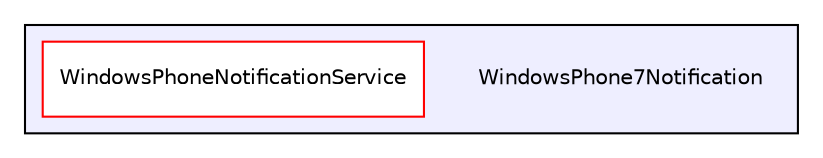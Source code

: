 digraph "C:/Users/Anubhav/Desktop/Push Notifications/WindowsPhone7Notification" {
  compound=true
  node [ fontsize="10", fontname="Helvetica"];
  edge [ labelfontsize="10", labelfontname="Helvetica"];
  subgraph clusterdir_7f3208d6361c2868c4839d1b04076d95 {
    graph [ bgcolor="#eeeeff", pencolor="black", label="" URL="dir_7f3208d6361c2868c4839d1b04076d95.html"];
    dir_7f3208d6361c2868c4839d1b04076d95 [shape=plaintext label="WindowsPhone7Notification"];
    dir_fd40313b2ea2a191417b66f98ae68ef5 [shape=box label="WindowsPhoneNotificationService" color="red" fillcolor="white" style="filled" URL="dir_fd40313b2ea2a191417b66f98ae68ef5.html"];
  }
}
